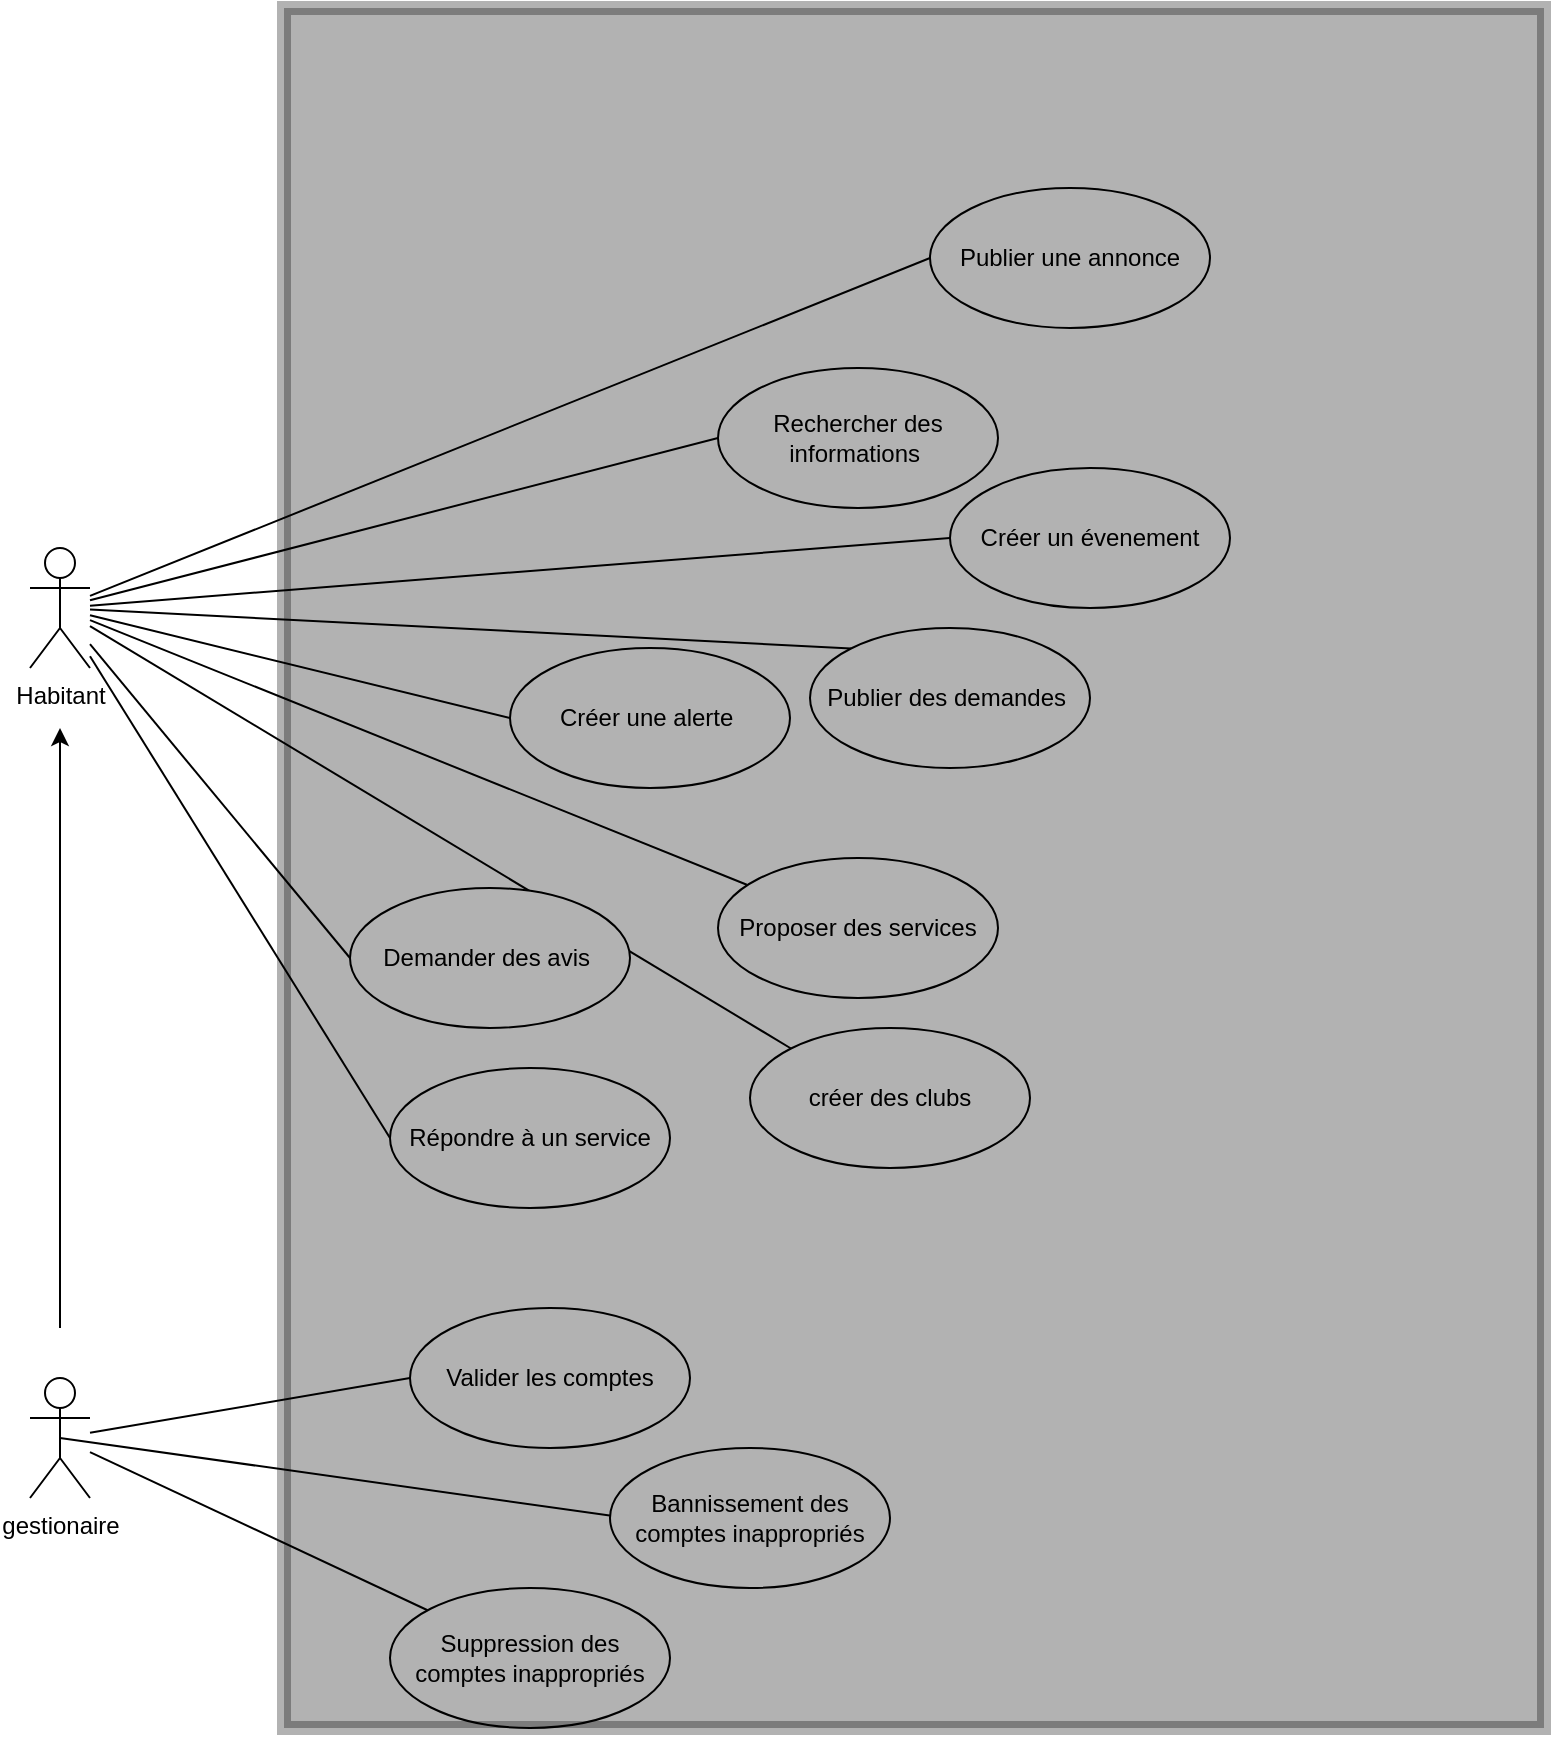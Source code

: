 <mxfile version="20.8.10" type="github">
  <diagram name="Page-1" id="GNT3Kv3KQ4bs04YL2XEw">
    <mxGraphModel dx="1050" dy="549" grid="1" gridSize="10" guides="1" tooltips="1" connect="1" arrows="1" fold="1" page="1" pageScale="1" pageWidth="827" pageHeight="1169" math="0" shadow="0">
      <root>
        <mxCell id="0" />
        <mxCell id="1" parent="0" />
        <mxCell id="dVCvA-LvSgLrH5dOhElO-61" style="edgeStyle=none;rounded=0;orthogonalLoop=1;jettySize=auto;html=1;entryX=0;entryY=0;entryDx=0;entryDy=0;fontSize=12;endArrow=none;endFill=0;exitX=0.5;exitY=0.5;exitDx=0;exitDy=0;exitPerimeter=0;" edge="1" parent="1" source="dVCvA-LvSgLrH5dOhElO-80">
          <mxGeometry relative="1" as="geometry">
            <mxPoint x="210" y="826.731" as="sourcePoint" />
            <mxPoint x="370.503" y="845.251" as="targetPoint" />
          </mxGeometry>
        </mxCell>
        <mxCell id="dVCvA-LvSgLrH5dOhElO-26" style="rounded=0;orthogonalLoop=1;jettySize=auto;html=1;entryX=0;entryY=0.5;entryDx=0;entryDy=0;fontSize=12;endArrow=none;endFill=0;" edge="1" parent="1" source="dVCvA-LvSgLrH5dOhElO-3" target="dVCvA-LvSgLrH5dOhElO-13">
          <mxGeometry relative="1" as="geometry" />
        </mxCell>
        <mxCell id="dVCvA-LvSgLrH5dOhElO-27" style="rounded=0;orthogonalLoop=1;jettySize=auto;html=1;entryX=0;entryY=0.5;entryDx=0;entryDy=0;fontSize=12;endArrow=none;endFill=0;elbow=vertical;" edge="1" parent="1" source="dVCvA-LvSgLrH5dOhElO-3" target="dVCvA-LvSgLrH5dOhElO-14">
          <mxGeometry relative="1" as="geometry" />
        </mxCell>
        <mxCell id="dVCvA-LvSgLrH5dOhElO-28" style="rounded=0;orthogonalLoop=1;jettySize=auto;html=1;entryX=0;entryY=0.5;entryDx=0;entryDy=0;fontSize=12;endArrow=none;endFill=0;elbow=vertical;" edge="1" parent="1" source="dVCvA-LvSgLrH5dOhElO-3" target="dVCvA-LvSgLrH5dOhElO-15">
          <mxGeometry relative="1" as="geometry" />
        </mxCell>
        <mxCell id="dVCvA-LvSgLrH5dOhElO-29" style="rounded=0;orthogonalLoop=1;jettySize=auto;html=1;entryX=0;entryY=0.5;entryDx=0;entryDy=0;fontSize=12;endArrow=none;endFill=0;" edge="1" parent="1" source="dVCvA-LvSgLrH5dOhElO-3" target="dVCvA-LvSgLrH5dOhElO-18">
          <mxGeometry relative="1" as="geometry" />
        </mxCell>
        <mxCell id="dVCvA-LvSgLrH5dOhElO-30" style="rounded=0;orthogonalLoop=1;jettySize=auto;html=1;entryX=0;entryY=0;entryDx=0;entryDy=0;fontSize=12;endArrow=none;endFill=0;" edge="1" parent="1" source="dVCvA-LvSgLrH5dOhElO-3" target="dVCvA-LvSgLrH5dOhElO-16">
          <mxGeometry relative="1" as="geometry" />
        </mxCell>
        <mxCell id="dVCvA-LvSgLrH5dOhElO-31" style="rounded=0;orthogonalLoop=1;jettySize=auto;html=1;entryX=0.103;entryY=0.191;entryDx=0;entryDy=0;entryPerimeter=0;fontSize=12;endArrow=none;endFill=0;" edge="1" parent="1" source="dVCvA-LvSgLrH5dOhElO-3" target="dVCvA-LvSgLrH5dOhElO-19">
          <mxGeometry relative="1" as="geometry" />
        </mxCell>
        <mxCell id="dVCvA-LvSgLrH5dOhElO-32" style="rounded=0;orthogonalLoop=1;jettySize=auto;html=1;entryX=0;entryY=0.5;entryDx=0;entryDy=0;fontSize=12;endArrow=none;endFill=0;" edge="1" parent="1" source="dVCvA-LvSgLrH5dOhElO-3" target="dVCvA-LvSgLrH5dOhElO-17">
          <mxGeometry relative="1" as="geometry" />
        </mxCell>
        <mxCell id="dVCvA-LvSgLrH5dOhElO-34" style="rounded=0;orthogonalLoop=1;jettySize=auto;html=1;entryX=0;entryY=0.5;entryDx=0;entryDy=0;fontSize=12;endArrow=none;endFill=0;" edge="1" parent="1" source="dVCvA-LvSgLrH5dOhElO-3" target="dVCvA-LvSgLrH5dOhElO-20">
          <mxGeometry relative="1" as="geometry" />
        </mxCell>
        <mxCell id="dVCvA-LvSgLrH5dOhElO-84" style="rounded=0;orthogonalLoop=1;jettySize=auto;html=1;entryX=0;entryY=0;entryDx=0;entryDy=0;fontSize=12;startArrow=none;startFill=0;endArrow=none;endFill=0;elbow=vertical;" edge="1" parent="1" source="dVCvA-LvSgLrH5dOhElO-3" target="dVCvA-LvSgLrH5dOhElO-83">
          <mxGeometry relative="1" as="geometry" />
        </mxCell>
        <mxCell id="dVCvA-LvSgLrH5dOhElO-3" value="Habitant" style="shape=umlActor;verticalLabelPosition=bottom;verticalAlign=top;html=1;" vertex="1" parent="1">
          <mxGeometry x="70" y="360" width="30" height="60" as="geometry" />
        </mxCell>
        <mxCell id="dVCvA-LvSgLrH5dOhElO-11" value="&lt;div class=&quot;O0&quot;&gt;&lt;span style=&quot;&quot;&gt;Valider les comptes&lt;/span&gt;&lt;/div&gt;" style="ellipse;whiteSpace=wrap;html=1;" vertex="1" parent="1">
          <mxGeometry x="260" y="740" width="140" height="70" as="geometry" />
        </mxCell>
        <mxCell id="dVCvA-LvSgLrH5dOhElO-13" value="Publier une annonce" style="ellipse;whiteSpace=wrap;html=1;" vertex="1" parent="1">
          <mxGeometry x="520" y="180" width="140" height="70" as="geometry" />
        </mxCell>
        <mxCell id="dVCvA-LvSgLrH5dOhElO-14" value="Créer un évenement" style="ellipse;whiteSpace=wrap;html=1;" vertex="1" parent="1">
          <mxGeometry x="530" y="320" width="140" height="70" as="geometry" />
        </mxCell>
        <mxCell id="dVCvA-LvSgLrH5dOhElO-15" value="Créer une alerte&amp;nbsp;" style="ellipse;whiteSpace=wrap;html=1;" vertex="1" parent="1">
          <mxGeometry x="310" y="410" width="140" height="70" as="geometry" />
        </mxCell>
        <mxCell id="dVCvA-LvSgLrH5dOhElO-16" value="Publier des demandes&amp;nbsp;" style="ellipse;whiteSpace=wrap;html=1;" vertex="1" parent="1">
          <mxGeometry x="460" y="400" width="140" height="70" as="geometry" />
        </mxCell>
        <mxCell id="dVCvA-LvSgLrH5dOhElO-17" value="Demander des avis&amp;nbsp;" style="ellipse;whiteSpace=wrap;html=1;" vertex="1" parent="1">
          <mxGeometry x="230" y="530" width="140" height="70" as="geometry" />
        </mxCell>
        <mxCell id="dVCvA-LvSgLrH5dOhElO-18" value="Rechercher des informations&amp;nbsp;" style="ellipse;whiteSpace=wrap;html=1;" vertex="1" parent="1">
          <mxGeometry x="414" y="270" width="140" height="70" as="geometry" />
        </mxCell>
        <mxCell id="dVCvA-LvSgLrH5dOhElO-19" value="Proposer des services" style="ellipse;whiteSpace=wrap;html=1;" vertex="1" parent="1">
          <mxGeometry x="414" y="515" width="140" height="70" as="geometry" />
        </mxCell>
        <mxCell id="dVCvA-LvSgLrH5dOhElO-20" value="Répondre à un service" style="ellipse;whiteSpace=wrap;html=1;" vertex="1" parent="1">
          <mxGeometry x="250" y="620" width="140" height="70" as="geometry" />
        </mxCell>
        <mxCell id="dVCvA-LvSgLrH5dOhElO-79" style="edgeStyle=none;rounded=0;orthogonalLoop=1;jettySize=auto;html=1;entryX=0;entryY=0.5;entryDx=0;entryDy=0;fontSize=12;endArrow=none;endFill=0;" edge="1" source="dVCvA-LvSgLrH5dOhElO-80" parent="1" target="dVCvA-LvSgLrH5dOhElO-11">
          <mxGeometry relative="1" as="geometry">
            <mxPoint x="350" y="785" as="targetPoint" />
          </mxGeometry>
        </mxCell>
        <mxCell id="dVCvA-LvSgLrH5dOhElO-87" style="edgeStyle=none;rounded=0;orthogonalLoop=1;jettySize=auto;html=1;fontSize=12;startArrow=none;startFill=0;endArrow=classic;endFill=1;elbow=vertical;" edge="1" parent="1">
          <mxGeometry relative="1" as="geometry">
            <mxPoint x="85" y="450" as="targetPoint" />
            <mxPoint x="85" y="750" as="sourcePoint" />
          </mxGeometry>
        </mxCell>
        <mxCell id="dVCvA-LvSgLrH5dOhElO-80" value="gestionaire" style="shape=umlActor;verticalLabelPosition=bottom;verticalAlign=top;html=1;outlineConnect=0;" vertex="1" parent="1">
          <mxGeometry x="70" y="775" width="30" height="60" as="geometry" />
        </mxCell>
        <mxCell id="dVCvA-LvSgLrH5dOhElO-81" value="Bannissement des comptes inappropriés" style="ellipse;whiteSpace=wrap;html=1;" vertex="1" parent="1">
          <mxGeometry x="360" y="810" width="140" height="70" as="geometry" />
        </mxCell>
        <mxCell id="dVCvA-LvSgLrH5dOhElO-83" value="créer des clubs" style="ellipse;whiteSpace=wrap;html=1;" vertex="1" parent="1">
          <mxGeometry x="430" y="600" width="140" height="70" as="geometry" />
        </mxCell>
        <mxCell id="dVCvA-LvSgLrH5dOhElO-86" style="edgeStyle=none;rounded=0;orthogonalLoop=1;jettySize=auto;html=1;fontSize=12;startArrow=none;startFill=0;endArrow=none;endFill=0;elbow=vertical;" edge="1" parent="1" source="dVCvA-LvSgLrH5dOhElO-85" target="dVCvA-LvSgLrH5dOhElO-80">
          <mxGeometry relative="1" as="geometry" />
        </mxCell>
        <mxCell id="dVCvA-LvSgLrH5dOhElO-85" value="Suppression des comptes inappropriés" style="ellipse;whiteSpace=wrap;html=1;" vertex="1" parent="1">
          <mxGeometry x="250" y="880" width="140" height="70" as="geometry" />
        </mxCell>
        <mxCell id="dVCvA-LvSgLrH5dOhElO-90" value="" style="rounded=0;whiteSpace=wrap;html=1;fontSize=12;gradientColor=none;opacity=30;fillColor=#000000;strokeWidth=7;shadow=0;" vertex="1" parent="1">
          <mxGeometry x="197" y="90" width="630" height="860" as="geometry" />
        </mxCell>
      </root>
    </mxGraphModel>
  </diagram>
</mxfile>
